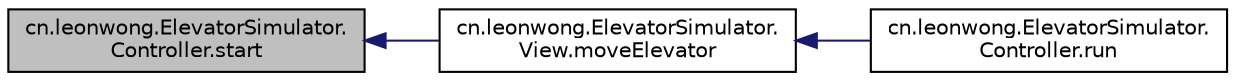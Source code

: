 digraph "cn.leonwong.ElevatorSimulator.Controller.start"
{
  edge [fontname="Helvetica",fontsize="10",labelfontname="Helvetica",labelfontsize="10"];
  node [fontname="Helvetica",fontsize="10",shape=record];
  rankdir="LR";
  Node73 [label="cn.leonwong.ElevatorSimulator.\lController.start",height=0.2,width=0.4,color="black", fillcolor="grey75", style="filled", fontcolor="black"];
  Node73 -> Node74 [dir="back",color="midnightblue",fontsize="10",style="solid",fontname="Helvetica"];
  Node74 [label="cn.leonwong.ElevatorSimulator.\lView.moveElevator",height=0.2,width=0.4,color="black", fillcolor="white", style="filled",URL="$classcn_1_1leonwong_1_1_elevator_simulator_1_1_view.html#af6d3d9a99e60ae5cdcb26d16fe8f19b5"];
  Node74 -> Node75 [dir="back",color="midnightblue",fontsize="10",style="solid",fontname="Helvetica"];
  Node75 [label="cn.leonwong.ElevatorSimulator.\lController.run",height=0.2,width=0.4,color="black", fillcolor="white", style="filled",URL="$classcn_1_1leonwong_1_1_elevator_simulator_1_1_controller.html#ae83c14542e0003ed7d165e61d886732a"];
}
